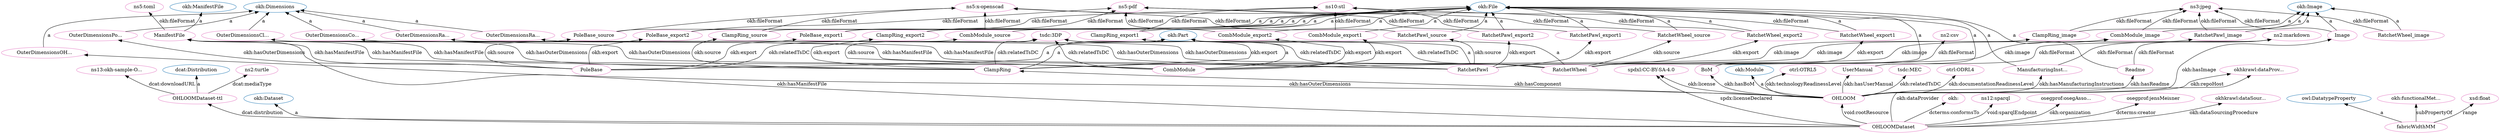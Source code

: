 digraph G {
  rankdir=BT
  node[height=.3]
"http://www.w3.org/ns/dcat#Distribution" [fillcolor="#1f77b4" color="#1f77b4" label="dcat:Distribution"]
"http://w3id.org/oseg/ont/okh#File" [fillcolor="#1f77b4" color="#1f77b4" label="okh:File"]
"http://w3id.org/oseg/ont/okh#Image" [fillcolor="#1f77b4" color="#1f77b4" label="okh:Image"]
"http://w3id.org/oseg/ont/okh#Dataset" [fillcolor="#1f77b4" color="#1f77b4" label="okh:Dataset"]
"http://w3id.org/oseg/ont/okh#Dimensions" [fillcolor="#1f77b4" color="#1f77b4" label="okh:Dimensions"]
"http://w3id.org/oseg/ont/okh#Part" [fillcolor="#1f77b4" color="#1f77b4" label="okh:Part"]
"http://w3id.org/oseg/ont/okh#ManifestFile" [fillcolor="#1f77b4" color="#1f77b4" label="okh:ManifestFile"]
"http://www.w3.org/2002/07/owl#DatatypeProperty" [fillcolor="#1f77b4" color="#1f77b4" label="owl:DatatypeProperty"]
"http://w3id.org/oseg/ont/okh#Module" [fillcolor="#1f77b4" color="#1f77b4" label="okh:Module"]
"http://github.com/iop-alliance/OpenKnowHow/raw/master/res/sample_data/okh-sample-OHLOOM.ttl#CombModule_image" [fillcolor="#e377c2" color="#e377c2" label="CombModule_image"]
"http://github.com/iop-alliance/OpenKnowHow/raw/master/res/sample_data/okh-sample-OHLOOM.ttl#PoleBase_export2" [fillcolor="#e377c2" color="#e377c2" label="PoleBase_export2"]
"http://github.com/iop-alliance/OpenKnowHow/raw/master/res/sample_data/okh-sample-OHLOOM.ttl#PoleBase" [fillcolor="#e377c2" color="#e377c2" label="PoleBase"]
"http://github.com/iop-alliance/OpenKnowHow/raw/master/res/sample_data/okh-sample-OHLOOM.ttl#ManufacturingInstructions" [fillcolor="#e377c2" color="#e377c2" label="ManufacturingInst..."]
"http://github.com/iop-alliance/OpenKnowHow/raw/master/res/sample_data/okh-sample-OHLOOM.ttl#RatchetPawl_image" [fillcolor="#e377c2" color="#e377c2" label="RatchetPawl_image"]
"http://github.com/iop-alliance/OpenKnowHow/raw/master/res/sample_data/okh-sample-OHLOOM.ttl#ClampRing_source" [fillcolor="#e377c2" color="#e377c2" label="ClampRing_source"]
"http://www.iana.org/assignments/media-types/text/markdown" [fillcolor="#e377c2" color="#e377c2" label="ns2:markdown"]
"http://github.com/iop-alliance/OpenKnowHow/raw/master/res/sample_data/okh-sample-OHLOOM.ttl#OuterDimensionsCombModule" [fillcolor="#e377c2" color="#e377c2" label="OuterDimensionsCo..."]
"http://www.iana.org/assignments/media-types/image/jpeg" [fillcolor="#e377c2" color="#e377c2" label="ns3:jpeg"]
"http://github.com/iop-alliance/OpenKnowHow/raw/master/res/sample_data/okh-sample-OHLOOM.ttl#OHLOOMDataset-ttl" [fillcolor="#e377c2" color="#e377c2" label="OHLOOMDataset-ttl"]
"http://github.com/iop-alliance/OpenKnowHow/raw/master/res/sample_data/okh-sample-OHLOOM.ttl#CombModule" [fillcolor="#e377c2" color="#e377c2" label="CombModule"]
"http://github.com/iop-alliance/OpenKnowHow/raw/master/res/sample_data/okh-sample-OHLOOM.ttl#OuterDimensionsClampRing" [fillcolor="#e377c2" color="#e377c2" label="OuterDimensionsCl..."]
"http://spdx.org/licenses/CC-BY-SA-4.0" [fillcolor="#e377c2" color="#e377c2" label="spdxl:CC-BY-SA-4.0"]
"http://github.com/iop-alliance/OpenKnowHow/raw/master/res/sample_data/okh-sample-OHLOOM.ttl#RatchetWheel_export1" [fillcolor="#e377c2" color="#e377c2" label="RatchetWheel_export1"]
"http://github.com/iop-alliance/OpenKnowHow/raw/master/res/sample_data/okh-sample-OHLOOM.ttl#RatchetPawl" [fillcolor="#e377c2" color="#e377c2" label="RatchetPawl"]
"http://www.iana.org/assignments/media-types/application/pdf" [fillcolor="#e377c2" color="#e377c2" label="ns5:pdf"]
"http://github.com/iop-alliance/OpenKnowHow/raw/master/res/sample_data/okh-sample-OHLOOM.ttl#RatchetPawl_export1" [fillcolor="#e377c2" color="#e377c2" label="RatchetPawl_export1"]
"http://github.com/iop-alliance/OpenKnowHow/raw/master/res/sample_data/okh-sample-OHLOOM.ttl#OuterDimensionsPoleBase" [fillcolor="#e377c2" color="#e377c2" label="OuterDimensionsPo..."]
"http://github.com/iop-alliance/OpenKnowHow/raw/master/res/sample_data/okh-sample-OHLOOM.ttl#CombModule_export2" [fillcolor="#e377c2" color="#e377c2" label="CombModule_export2"]
"http://github.com/iop-alliance/OpenKnowHow/raw/master/res/sample_data/okh-sample-OHLOOM.ttl#Readme" [fillcolor="#e377c2" color="#e377c2" label="Readme"]
"http://github.com/iop-alliance/OpenKnowHow/raw/master/res/sample_data/okh-sample-OHLOOM.ttl#RatchetWheel_export2" [fillcolor="#e377c2" color="#e377c2" label="RatchetWheel_export2"]
"http://github.com/iop-alliance/OpenKnowHow/raw/master/res/sample_data/okh-sample-OHLOOM.ttl#OuterDimensionsOHLOOM" [fillcolor="#e377c2" color="#e377c2" label="OuterDimensionsOH..."]
"http://github.com/iop-alliance/OpenKnowHow/raw/master/res/sample_data/okh-sample-OHLOOM.ttl#OHLOOM" [fillcolor="#e377c2" color="#e377c2" label="OHLOOM"]
"http://w3id.org/oseg/ont/okh#" [fillcolor="#e377c2" color="#e377c2" label="okh:"]
"http://github.com/iop-alliance/OpenKnowHow/raw/master/res/sample_data/okh-sample-OHLOOM.ttl#RatchetWheel" [fillcolor="#e377c2" color="#e377c2" label="RatchetWheel"]
"http://github.com/iop-alliance/OpenKnowHow/raw/master/res/sample_data/okh-sample-OHLOOM.ttl#PoleBase_source" [fillcolor="#e377c2" color="#e377c2" label="PoleBase_source"]
"http://www.iana.org/assignments/media-types/application/x-openscad" [fillcolor="#e377c2" color="#e377c2" label="ns5:x-openscad"]
"http://github.com/iop-alliance/OpenKnowHow/raw/master/res/sample_data/okh-sample-OHLOOM.ttl#PoleBase_export1" [fillcolor="#e377c2" color="#e377c2" label="PoleBase_export1"]
"http://github.com/iop-alliance/OpenKnowHow/raw/master/res/sample_data/okh-sample-OHLOOM.ttl#RatchetWheel_source" [fillcolor="#e377c2" color="#e377c2" label="RatchetWheel_source"]
"http://www.iana.org/assignments/media-types/model/stl" [fillcolor="#e377c2" color="#e377c2" label="ns10:stl"]
"http://github.com/iop-alliance/OpenKnowHow/raw/master/res/sample_data/okh-sample-OHLOOM.ttl#CombModule_export1" [fillcolor="#e377c2" color="#e377c2" label="CombModule_export1"]
"http://w3id.org/oseg/ont/okh#functionalMetadata" [fillcolor="#e377c2" color="#e377c2" label="okh:functionalMet..."]
"http://github.com/iop-alliance/OpenKnowHow/raw/master/res/sample_data/okh-sample-OHLOOM.ttl#UserManual" [fillcolor="#e377c2" color="#e377c2" label="UserManual"]
"http://github.com/iop-alliance/OpenKnowHow/raw/master/res/sample_data/okh-sample-OHLOOM.ttl#fabricWidthMM" [fillcolor="#e377c2" color="#e377c2" label="fabricWidthMM"]
"http://github.com/iop-alliance/OpenKnowHow/raw/master/res/sample_data/okh-sample-OHLOOM.ttl#OHLOOMDataset" [fillcolor="#e377c2" color="#e377c2" label="OHLOOMDataset"]
"http://w3id.org/oseg/ont/tsdc/core#3DP" [fillcolor="#e377c2" color="#e377c2" label="tsdc:3DP"]
"http://github.com/iop-alliance/OpenKnowHow/raw/master/res/sample_data/okh-sample-OHLOOM.ttl#OuterDimensionsRatchetWheel" [fillcolor="#e377c2" color="#e377c2" label="OuterDimensionsRa..."]
"http://github.com/iop-alliance/OpenKnowHow/raw/master/res/sample_data/okh-sample-OHLOOM.ttl#OuterDimensionsRatchetPawl" [fillcolor="#e377c2" color="#e377c2" label="OuterDimensionsRa..."]
"http://w3id.org/oseg/ont/okh-krawler#dataProviderGithub" [fillcolor="#e377c2" color="#e377c2" label="okhkrawl:dataProv..."]
"http://github.com/iop-alliance/OpenKnowHow/raw/master/res/sample_data/okh-sample-OHLOOM.ttl#ManifestFile" [fillcolor="#e377c2" color="#e377c2" label="ManifestFile"]
"http://www.iana.org/assignments/media-types/text/turtle" [fillcolor="#e377c2" color="#e377c2" label="ns2:turtle"]
"http://github.com/iop-alliance/OpenKnowHow/raw/master/res/sample_data/okh-sample-OHLOOM.ttl#RatchetPawl_export2" [fillcolor="#e377c2" color="#e377c2" label="RatchetPawl_export2"]
"http://okh.dev.opensourceecology.de/sparql" [fillcolor="#e377c2" color="#e377c2" label="ns12:sparql"]
"https://github.com/iop-alliance/OpenKnowHow/raw/master/res/sample_data/okh-sample-OHLOOM.ttl" [fillcolor="#e377c2" color="#e377c2" label="ns13:okh-sample-O..."]
"http://github.com/iop-alliance/OpenKnowHow/raw/master/res/sample_data/okh-sample-OHLOOM.ttl#Image" [fillcolor="#e377c2" color="#e377c2" label="Image"]
"http://www.w3.org/2001/XMLSchema#float" [fillcolor="#e377c2" color="#e377c2" label="xsd:float"]
"http://www.iana.org/assignments/media-types/application/toml" [fillcolor="#e377c2" color="#e377c2" label="ns5:toml"]
"http://github.com/iop-alliance/OpenKnowHow/raw/master/res/sample_data/okh-sample-OHLOOM.ttl#CombModule_source" [fillcolor="#e377c2" color="#e377c2" label="CombModule_source"]
"http://github.com/iop-alliance/OpenKnowHow/raw/master/res/sample_data/okh-sample-OHLOOM.ttl#ClampRing_image" [fillcolor="#e377c2" color="#e377c2" label="ClampRing_image"]
"http://github.com/iop-alliance/OpenKnowHow/raw/master/res/sample_data/okh-sample-OHLOOM.ttl#BoM" [fillcolor="#e377c2" color="#e377c2" label="BoM"]
"http://github.com/iop-alliance/OpenKnowHow/raw/master/res/sample_data/okh-sample-OHLOOM.ttl#RatchetPawl_source" [fillcolor="#e377c2" color="#e377c2" label="RatchetPawl_source"]
"http://w3id.org/oseg/ont/otrl#OTRL5" [fillcolor="#e377c2" color="#e377c2" label="otrl:OTRL5"]
"http://github.com/iop-alliance/OpenKnowHow/raw/master/res/sample_data/okh-sample-OHLOOM.ttl#ClampRing_export1" [fillcolor="#e377c2" color="#e377c2" label="ClampRing_export1"]
"http://github.com/iop-alliance/OpenKnowHow/raw/master/res/sample_data/okh-sample-OHLOOM.ttl#ClampRing" [fillcolor="#e377c2" color="#e377c2" label="ClampRing"]
"http://w3id.org/oseg/ont/oseg-profiles#osegAssociation" [fillcolor="#e377c2" color="#e377c2" label="osegprof:osegAsso..."]
"http://w3id.org/oseg/ont/oseg-profiles#jensMeisner" [fillcolor="#e377c2" color="#e377c2" label="osegprof:jensMeisner"]
"http://github.com/iop-alliance/OpenKnowHow/raw/master/res/sample_data/okh-sample-OHLOOM.ttl#ClampRing_export2" [fillcolor="#e377c2" color="#e377c2" label="ClampRing_export2"]
"http://w3id.org/oseg/ont/okh-krawler#dataSourcingProcedureManifest" [fillcolor="#e377c2" color="#e377c2" label="okhkrawl:dataSour..."]
"http://w3id.org/oseg/ont/tsdc/core#MEC" [fillcolor="#e377c2" color="#e377c2" label="tsdc:MEC"]
"http://www.iana.org/assignments/media-types/text/csv" [fillcolor="#e377c2" color="#e377c2" label="ns2:csv"]
"http://w3id.org/oseg/ont/otrl#ODRL4" [fillcolor="#e377c2" color="#e377c2" label="otrl:ODRL4"]
"http://github.com/iop-alliance/OpenKnowHow/raw/master/res/sample_data/okh-sample-OHLOOM.ttl#RatchetWheel_image" [fillcolor="#e377c2" color="#e377c2" label="RatchetWheel_image"]
  "http://github.com/iop-alliance/OpenKnowHow/raw/master/res/sample_data/okh-sample-OHLOOM.ttl#CombModule" -> "http://github.com/iop-alliance/OpenKnowHow/raw/master/res/sample_data/okh-sample-OHLOOM.ttl#CombModule_image" [label="okh:image"]
  "http://github.com/iop-alliance/OpenKnowHow/raw/master/res/sample_data/okh-sample-OHLOOM.ttl#PoleBase_export2" -> "http://w3id.org/oseg/ont/okh#File" [label="a"]
  "http://github.com/iop-alliance/OpenKnowHow/raw/master/res/sample_data/okh-sample-OHLOOM.ttl#PoleBase" -> "http://w3id.org/oseg/ont/okh#Part" [label="a"]
  "http://github.com/iop-alliance/OpenKnowHow/raw/master/res/sample_data/okh-sample-OHLOOM.ttl#ManufacturingInstructions" -> "http://w3id.org/oseg/ont/okh#File" [label="a"]
  "http://github.com/iop-alliance/OpenKnowHow/raw/master/res/sample_data/okh-sample-OHLOOM.ttl#RatchetPawl_image" -> "http://w3id.org/oseg/ont/okh#Image" [label="a"]
  "http://github.com/iop-alliance/OpenKnowHow/raw/master/res/sample_data/okh-sample-OHLOOM.ttl#ClampRing_source" -> "http://w3id.org/oseg/ont/okh#File" [label="a"]
  "http://github.com/iop-alliance/OpenKnowHow/raw/master/res/sample_data/okh-sample-OHLOOM.ttl#UserManual" -> "http://www.iana.org/assignments/media-types/text/markdown" [label="okh:fileFormat"]
  "http://github.com/iop-alliance/OpenKnowHow/raw/master/res/sample_data/okh-sample-OHLOOM.ttl#OuterDimensionsCombModule" -> "http://w3id.org/oseg/ont/okh#Dimensions" [label="a"]
  "http://github.com/iop-alliance/OpenKnowHow/raw/master/res/sample_data/okh-sample-OHLOOM.ttl#Image" -> "http://www.iana.org/assignments/media-types/image/jpeg" [label="okh:fileFormat"]
  "http://github.com/iop-alliance/OpenKnowHow/raw/master/res/sample_data/okh-sample-OHLOOM.ttl#OHLOOMDataset-ttl" -> "http://www.w3.org/ns/dcat#Distribution" [label="a"]
  "http://github.com/iop-alliance/OpenKnowHow/raw/master/res/sample_data/okh-sample-OHLOOM.ttl#CombModule" -> "http://w3id.org/oseg/ont/okh#Part" [label="a"]
  "http://github.com/iop-alliance/OpenKnowHow/raw/master/res/sample_data/okh-sample-OHLOOM.ttl#OuterDimensionsClampRing" -> "http://w3id.org/oseg/ont/okh#Dimensions" [label="a"]
  "http://github.com/iop-alliance/OpenKnowHow/raw/master/res/sample_data/okh-sample-OHLOOM.ttl#OHLOOMDataset" -> "http://spdx.org/licenses/CC-BY-SA-4.0" [label="spdx:licenseDeclared"]
  "http://github.com/iop-alliance/OpenKnowHow/raw/master/res/sample_data/okh-sample-OHLOOM.ttl#RatchetWheel" -> "http://github.com/iop-alliance/OpenKnowHow/raw/master/res/sample_data/okh-sample-OHLOOM.ttl#RatchetWheel_export1" [label="okh:export"]
  "http://github.com/iop-alliance/OpenKnowHow/raw/master/res/sample_data/okh-sample-OHLOOM.ttl#RatchetPawl" -> "http://w3id.org/oseg/ont/okh#Part" [label="a"]
  "http://github.com/iop-alliance/OpenKnowHow/raw/master/res/sample_data/okh-sample-OHLOOM.ttl#RatchetWheel_export2" -> "http://www.iana.org/assignments/media-types/application/pdf" [label="okh:fileFormat"]
  "http://github.com/iop-alliance/OpenKnowHow/raw/master/res/sample_data/okh-sample-OHLOOM.ttl#RatchetPawl" -> "http://github.com/iop-alliance/OpenKnowHow/raw/master/res/sample_data/okh-sample-OHLOOM.ttl#RatchetPawl_export1" [label="okh:export"]
  "http://github.com/iop-alliance/OpenKnowHow/raw/master/res/sample_data/okh-sample-OHLOOM.ttl#PoleBase" -> "http://github.com/iop-alliance/OpenKnowHow/raw/master/res/sample_data/okh-sample-OHLOOM.ttl#OuterDimensionsPoleBase" [label="okh:hasOuterDimensions"]
  "http://github.com/iop-alliance/OpenKnowHow/raw/master/res/sample_data/okh-sample-OHLOOM.ttl#CombModule" -> "http://github.com/iop-alliance/OpenKnowHow/raw/master/res/sample_data/okh-sample-OHLOOM.ttl#CombModule_export2" [label="okh:export"]
  "http://github.com/iop-alliance/OpenKnowHow/raw/master/res/sample_data/okh-sample-OHLOOM.ttl#CombModule_export2" -> "http://www.iana.org/assignments/media-types/application/pdf" [label="okh:fileFormat"]
  "http://github.com/iop-alliance/OpenKnowHow/raw/master/res/sample_data/okh-sample-OHLOOM.ttl#RatchetWheel" -> "http://github.com/iop-alliance/OpenKnowHow/raw/master/res/sample_data/okh-sample-OHLOOM.ttl#CombModule_image" [label="okh:image"]
  "http://github.com/iop-alliance/OpenKnowHow/raw/master/res/sample_data/okh-sample-OHLOOM.ttl#CombModule_image" -> "http://www.iana.org/assignments/media-types/image/jpeg" [label="okh:fileFormat"]
  "http://github.com/iop-alliance/OpenKnowHow/raw/master/res/sample_data/okh-sample-OHLOOM.ttl#Readme" -> "http://w3id.org/oseg/ont/okh#File" [label="a"]
  "http://github.com/iop-alliance/OpenKnowHow/raw/master/res/sample_data/okh-sample-OHLOOM.ttl#PoleBase" -> "http://github.com/iop-alliance/OpenKnowHow/raw/master/res/sample_data/okh-sample-OHLOOM.ttl#PoleBase_export2" [label="okh:export"]
  "http://github.com/iop-alliance/OpenKnowHow/raw/master/res/sample_data/okh-sample-OHLOOM.ttl#RatchetWheel" -> "http://github.com/iop-alliance/OpenKnowHow/raw/master/res/sample_data/okh-sample-OHLOOM.ttl#RatchetWheel_export2" [label="okh:export"]
  "http://github.com/iop-alliance/OpenKnowHow/raw/master/res/sample_data/okh-sample-OHLOOM.ttl#OHLOOM" -> "http://github.com/iop-alliance/OpenKnowHow/raw/master/res/sample_data/okh-sample-OHLOOM.ttl#OuterDimensionsOHLOOM" [label="okh:hasOuterDimensions"]
  "http://github.com/iop-alliance/OpenKnowHow/raw/master/res/sample_data/okh-sample-OHLOOM.ttl#OHLOOM" -> "http://w3id.org/oseg/ont/okh#Module" [label="a"]
  "http://github.com/iop-alliance/OpenKnowHow/raw/master/res/sample_data/okh-sample-OHLOOM.ttl#OuterDimensionsOHLOOM" -> "http://w3id.org/oseg/ont/okh#Dimensions" [label="a"]
  "http://github.com/iop-alliance/OpenKnowHow/raw/master/res/sample_data/okh-sample-OHLOOM.ttl#ClampRing" -> "http://github.com/iop-alliance/OpenKnowHow/raw/master/res/sample_data/okh-sample-OHLOOM.ttl#ClampRing_source" [label="okh:source"]
  "http://github.com/iop-alliance/OpenKnowHow/raw/master/res/sample_data/okh-sample-OHLOOM.ttl#OHLOOMDataset" -> "http://w3id.org/oseg/ont/okh#" [label="dcterms:conformsTo"]
  "http://github.com/iop-alliance/OpenKnowHow/raw/master/res/sample_data/okh-sample-OHLOOM.ttl#RatchetPawl" -> "http://github.com/iop-alliance/OpenKnowHow/raw/master/res/sample_data/okh-sample-OHLOOM.ttl#RatchetPawl_image" [label="okh:image"]
  "http://github.com/iop-alliance/OpenKnowHow/raw/master/res/sample_data/okh-sample-OHLOOM.ttl#RatchetWheel" -> "http://w3id.org/oseg/ont/okh#Part" [label="a"]
  "http://github.com/iop-alliance/OpenKnowHow/raw/master/res/sample_data/okh-sample-OHLOOM.ttl#RatchetWheel_image" -> "http://www.iana.org/assignments/media-types/image/jpeg" [label="okh:fileFormat"]
  "http://github.com/iop-alliance/OpenKnowHow/raw/master/res/sample_data/okh-sample-OHLOOM.ttl#OHLOOMDataset" -> "http://github.com/iop-alliance/OpenKnowHow/raw/master/res/sample_data/okh-sample-OHLOOM.ttl#OHLOOMDataset-ttl" [label="dcat:distribution"]
  "http://github.com/iop-alliance/OpenKnowHow/raw/master/res/sample_data/okh-sample-OHLOOM.ttl#PoleBase" -> "http://github.com/iop-alliance/OpenKnowHow/raw/master/res/sample_data/okh-sample-OHLOOM.ttl#PoleBase_source" [label="okh:source"]
  "http://github.com/iop-alliance/OpenKnowHow/raw/master/res/sample_data/okh-sample-OHLOOM.ttl#CombModule_source" -> "http://www.iana.org/assignments/media-types/application/x-openscad" [label="okh:fileFormat"]
  "http://github.com/iop-alliance/OpenKnowHow/raw/master/res/sample_data/okh-sample-OHLOOM.ttl#PoleBase_export1" -> "http://w3id.org/oseg/ont/okh#File" [label="a"]
  "http://github.com/iop-alliance/OpenKnowHow/raw/master/res/sample_data/okh-sample-OHLOOM.ttl#RatchetWheel_source" -> "http://w3id.org/oseg/ont/okh#File" [label="a"]
  "http://github.com/iop-alliance/OpenKnowHow/raw/master/res/sample_data/okh-sample-OHLOOM.ttl#PoleBase_export1" -> "http://www.iana.org/assignments/media-types/model/stl" [label="okh:fileFormat"]
  "http://github.com/iop-alliance/OpenKnowHow/raw/master/res/sample_data/okh-sample-OHLOOM.ttl#PoleBase_source" -> "http://www.iana.org/assignments/media-types/application/x-openscad" [label="okh:fileFormat"]
  "http://github.com/iop-alliance/OpenKnowHow/raw/master/res/sample_data/okh-sample-OHLOOM.ttl#CombModule_export1" -> "http://w3id.org/oseg/ont/okh#File" [label="a"]
  "http://github.com/iop-alliance/OpenKnowHow/raw/master/res/sample_data/okh-sample-OHLOOM.ttl#fabricWidthMM" -> "http://w3id.org/oseg/ont/okh#functionalMetadata" [label="subPropertyOf"]
  "http://github.com/iop-alliance/OpenKnowHow/raw/master/res/sample_data/okh-sample-OHLOOM.ttl#UserManual" -> "http://w3id.org/oseg/ont/okh#File" [label="a"]
  "http://github.com/iop-alliance/OpenKnowHow/raw/master/res/sample_data/okh-sample-OHLOOM.ttl#CombModule" -> "http://github.com/iop-alliance/OpenKnowHow/raw/master/res/sample_data/okh-sample-OHLOOM.ttl#OuterDimensionsCombModule" [label="okh:hasOuterDimensions"]
  "http://github.com/iop-alliance/OpenKnowHow/raw/master/res/sample_data/okh-sample-OHLOOM.ttl#RatchetWheel_export2" -> "http://w3id.org/oseg/ont/okh#File" [label="a"]
  "http://github.com/iop-alliance/OpenKnowHow/raw/master/res/sample_data/okh-sample-OHLOOM.ttl#CombModule" -> "http://github.com/iop-alliance/OpenKnowHow/raw/master/res/sample_data/okh-sample-OHLOOM.ttl#CombModule_export1" [label="okh:export"]
  "http://github.com/iop-alliance/OpenKnowHow/raw/master/res/sample_data/okh-sample-OHLOOM.ttl#fabricWidthMM" -> "http://www.w3.org/2002/07/owl#DatatypeProperty" [label="a"]
  "http://github.com/iop-alliance/OpenKnowHow/raw/master/res/sample_data/okh-sample-OHLOOM.ttl#OHLOOMDataset" -> "http://w3id.org/oseg/ont/okh#Dataset" [label="a"]
  "http://github.com/iop-alliance/OpenKnowHow/raw/master/res/sample_data/okh-sample-OHLOOM.ttl#ClampRing" -> "http://w3id.org/oseg/ont/tsdc/core#3DP" [label="okh:relatedTsDC"]
  "http://github.com/iop-alliance/OpenKnowHow/raw/master/res/sample_data/okh-sample-OHLOOM.ttl#CombModule_export2" -> "http://w3id.org/oseg/ont/okh#File" [label="a"]
  "http://github.com/iop-alliance/OpenKnowHow/raw/master/res/sample_data/okh-sample-OHLOOM.ttl#OuterDimensionsRatchetWheel" -> "http://w3id.org/oseg/ont/okh#Dimensions" [label="a"]
  "http://github.com/iop-alliance/OpenKnowHow/raw/master/res/sample_data/okh-sample-OHLOOM.ttl#RatchetPawl" -> "http://github.com/iop-alliance/OpenKnowHow/raw/master/res/sample_data/okh-sample-OHLOOM.ttl#OuterDimensionsRatchetPawl" [label="okh:hasOuterDimensions"]
  "http://github.com/iop-alliance/OpenKnowHow/raw/master/res/sample_data/okh-sample-OHLOOM.ttl#OHLOOM" -> "http://spdx.org/licenses/CC-BY-SA-4.0" [label="okh:license"]
  "http://github.com/iop-alliance/OpenKnowHow/raw/master/res/sample_data/okh-sample-OHLOOM.ttl#OHLOOM" -> "http://w3id.org/oseg/ont/okh-krawler#dataProviderGithub" [label="okh:repoHost"]
  "http://github.com/iop-alliance/OpenKnowHow/raw/master/res/sample_data/okh-sample-OHLOOM.ttl#RatchetWheel" -> "http://github.com/iop-alliance/OpenKnowHow/raw/master/res/sample_data/okh-sample-OHLOOM.ttl#RatchetWheel_source" [label="okh:source"]
  "http://github.com/iop-alliance/OpenKnowHow/raw/master/res/sample_data/okh-sample-OHLOOM.ttl#ManifestFile" -> "http://w3id.org/oseg/ont/okh#ManifestFile" [label="a"]
  "http://github.com/iop-alliance/OpenKnowHow/raw/master/res/sample_data/okh-sample-OHLOOM.ttl#ClampRing_export2" -> "http://www.iana.org/assignments/media-types/application/pdf" [label="okh:fileFormat"]
  "http://github.com/iop-alliance/OpenKnowHow/raw/master/res/sample_data/okh-sample-OHLOOM.ttl#RatchetPawl_export2" -> "http://www.iana.org/assignments/media-types/application/pdf" [label="okh:fileFormat"]
  "http://github.com/iop-alliance/OpenKnowHow/raw/master/res/sample_data/okh-sample-OHLOOM.ttl#RatchetWheel" -> "http://github.com/iop-alliance/OpenKnowHow/raw/master/res/sample_data/okh-sample-OHLOOM.ttl#OuterDimensionsRatchetWheel" [label="okh:hasOuterDimensions"]
  "http://github.com/iop-alliance/OpenKnowHow/raw/master/res/sample_data/okh-sample-OHLOOM.ttl#OHLOOMDataset-ttl" -> "http://www.iana.org/assignments/media-types/text/turtle" [label="dcat:mediaType"]
  "http://github.com/iop-alliance/OpenKnowHow/raw/master/res/sample_data/okh-sample-OHLOOM.ttl#RatchetPawl" -> "http://w3id.org/oseg/ont/tsdc/core#3DP" [label="okh:relatedTsDC"]
  "http://github.com/iop-alliance/OpenKnowHow/raw/master/res/sample_data/okh-sample-OHLOOM.ttl#RatchetPawl" -> "http://github.com/iop-alliance/OpenKnowHow/raw/master/res/sample_data/okh-sample-OHLOOM.ttl#RatchetPawl_export2" [label="okh:export"]
  "http://github.com/iop-alliance/OpenKnowHow/raw/master/res/sample_data/okh-sample-OHLOOM.ttl#OHLOOMDataset" -> "http://okh.dev.opensourceecology.de/sparql" [label="void:sparqlEndpoint"]
  "http://github.com/iop-alliance/OpenKnowHow/raw/master/res/sample_data/okh-sample-OHLOOM.ttl#CombModule_export1" -> "http://www.iana.org/assignments/media-types/model/stl" [label="okh:fileFormat"]
  "http://github.com/iop-alliance/OpenKnowHow/raw/master/res/sample_data/okh-sample-OHLOOM.ttl#OHLOOMDataset-ttl" -> "https://github.com/iop-alliance/OpenKnowHow/raw/master/res/sample_data/okh-sample-OHLOOM.ttl" [label="dcat:downloadURL"]
  "http://github.com/iop-alliance/OpenKnowHow/raw/master/res/sample_data/okh-sample-OHLOOM.ttl#Image" -> "http://w3id.org/oseg/ont/okh#Image" [label="a"]
  "http://github.com/iop-alliance/OpenKnowHow/raw/master/res/sample_data/okh-sample-OHLOOM.ttl#ClampRing_source" -> "http://www.iana.org/assignments/media-types/application/x-openscad" [label="okh:fileFormat"]
  "http://github.com/iop-alliance/OpenKnowHow/raw/master/res/sample_data/okh-sample-OHLOOM.ttl#OuterDimensionsPoleBase" -> "http://w3id.org/oseg/ont/okh#Dimensions" [label="a"]
  "http://github.com/iop-alliance/OpenKnowHow/raw/master/res/sample_data/okh-sample-OHLOOM.ttl#PoleBase" -> "http://github.com/iop-alliance/OpenKnowHow/raw/master/res/sample_data/okh-sample-OHLOOM.ttl#ManifestFile" [label="okh:hasManifestFile"]
  "http://github.com/iop-alliance/OpenKnowHow/raw/master/res/sample_data/okh-sample-OHLOOM.ttl#RatchetWheel_export1" -> "http://w3id.org/oseg/ont/okh#File" [label="a"]
  "http://github.com/iop-alliance/OpenKnowHow/raw/master/res/sample_data/okh-sample-OHLOOM.ttl#RatchetWheel" -> "http://w3id.org/oseg/ont/tsdc/core#3DP" [label="okh:relatedTsDC"]
  "http://github.com/iop-alliance/OpenKnowHow/raw/master/res/sample_data/okh-sample-OHLOOM.ttl#OHLOOMDataset" -> "http://github.com/iop-alliance/OpenKnowHow/raw/master/res/sample_data/okh-sample-OHLOOM.ttl#ManifestFile" [label="okh:hasManifestFile"]
  "http://github.com/iop-alliance/OpenKnowHow/raw/master/res/sample_data/okh-sample-OHLOOM.ttl#OHLOOM" -> "http://github.com/iop-alliance/OpenKnowHow/raw/master/res/sample_data/okh-sample-OHLOOM.ttl#ManufacturingInstructions" [label="okh:hasManufacturingInstructions"]
  "http://github.com/iop-alliance/OpenKnowHow/raw/master/res/sample_data/okh-sample-OHLOOM.ttl#OHLOOM" -> "http://github.com/iop-alliance/OpenKnowHow/raw/master/res/sample_data/okh-sample-OHLOOM.ttl#UserManual" [label="okh:hasUserManual"]
  "http://github.com/iop-alliance/OpenKnowHow/raw/master/res/sample_data/okh-sample-OHLOOM.ttl#RatchetPawl_export2" -> "http://w3id.org/oseg/ont/okh#File" [label="a"]
  "http://github.com/iop-alliance/OpenKnowHow/raw/master/res/sample_data/okh-sample-OHLOOM.ttl#ClampRing" -> "http://github.com/iop-alliance/OpenKnowHow/raw/master/res/sample_data/okh-sample-OHLOOM.ttl#ManifestFile" [label="okh:hasManifestFile"]
  "http://github.com/iop-alliance/OpenKnowHow/raw/master/res/sample_data/okh-sample-OHLOOM.ttl#RatchetPawl_image" -> "http://www.iana.org/assignments/media-types/image/jpeg" [label="okh:fileFormat"]
  "http://github.com/iop-alliance/OpenKnowHow/raw/master/res/sample_data/okh-sample-OHLOOM.ttl#fabricWidthMM" -> "http://www.w3.org/2001/XMLSchema#float" [label="range"]
  "http://github.com/iop-alliance/OpenKnowHow/raw/master/res/sample_data/okh-sample-OHLOOM.ttl#ManifestFile" -> "http://www.iana.org/assignments/media-types/application/toml" [label="okh:fileFormat"]
  "http://github.com/iop-alliance/OpenKnowHow/raw/master/res/sample_data/okh-sample-OHLOOM.ttl#OHLOOM" -> "http://github.com/iop-alliance/OpenKnowHow/raw/master/res/sample_data/okh-sample-OHLOOM.ttl#Image" [label="okh:hasImage"]
  "http://github.com/iop-alliance/OpenKnowHow/raw/master/res/sample_data/okh-sample-OHLOOM.ttl#CombModule" -> "http://github.com/iop-alliance/OpenKnowHow/raw/master/res/sample_data/okh-sample-OHLOOM.ttl#CombModule_source" [label="okh:source"]
  "http://github.com/iop-alliance/OpenKnowHow/raw/master/res/sample_data/okh-sample-OHLOOM.ttl#PoleBase" -> "http://github.com/iop-alliance/OpenKnowHow/raw/master/res/sample_data/okh-sample-OHLOOM.ttl#PoleBase_export1" [label="okh:export"]
  "http://github.com/iop-alliance/OpenKnowHow/raw/master/res/sample_data/okh-sample-OHLOOM.ttl#PoleBase" -> "http://w3id.org/oseg/ont/tsdc/core#3DP" [label="okh:relatedTsDC"]
  "http://github.com/iop-alliance/OpenKnowHow/raw/master/res/sample_data/okh-sample-OHLOOM.ttl#ClampRing" -> "http://github.com/iop-alliance/OpenKnowHow/raw/master/res/sample_data/okh-sample-OHLOOM.ttl#ClampRing_image" [label="okh:image"]
  "http://github.com/iop-alliance/OpenKnowHow/raw/master/res/sample_data/okh-sample-OHLOOM.ttl#OHLOOM" -> "http://github.com/iop-alliance/OpenKnowHow/raw/master/res/sample_data/okh-sample-OHLOOM.ttl#BoM" [label="okh:hasBoM"]
  "http://github.com/iop-alliance/OpenKnowHow/raw/master/res/sample_data/okh-sample-OHLOOM.ttl#RatchetPawl_source" -> "http://w3id.org/oseg/ont/okh#File" [label="a"]
  "http://github.com/iop-alliance/OpenKnowHow/raw/master/res/sample_data/okh-sample-OHLOOM.ttl#ClampRing" -> "http://github.com/iop-alliance/OpenKnowHow/raw/master/res/sample_data/okh-sample-OHLOOM.ttl#OuterDimensionsClampRing" [label="okh:hasOuterDimensions"]
  "http://github.com/iop-alliance/OpenKnowHow/raw/master/res/sample_data/okh-sample-OHLOOM.ttl#CombModule" -> "http://w3id.org/oseg/ont/tsdc/core#3DP" [label="okh:relatedTsDC"]
  "http://github.com/iop-alliance/OpenKnowHow/raw/master/res/sample_data/okh-sample-OHLOOM.ttl#RatchetPawl" -> "http://github.com/iop-alliance/OpenKnowHow/raw/master/res/sample_data/okh-sample-OHLOOM.ttl#ManifestFile" [label="okh:hasManifestFile"]
  "http://github.com/iop-alliance/OpenKnowHow/raw/master/res/sample_data/okh-sample-OHLOOM.ttl#ClampRing_image" -> "http://www.iana.org/assignments/media-types/image/jpeg" [label="okh:fileFormat"]
  "http://github.com/iop-alliance/OpenKnowHow/raw/master/res/sample_data/okh-sample-OHLOOM.ttl#OHLOOM" -> "http://w3id.org/oseg/ont/otrl#OTRL5" [label="okh:technologyReadinessLevel"]
  "http://github.com/iop-alliance/OpenKnowHow/raw/master/res/sample_data/okh-sample-OHLOOM.ttl#RatchetPawl_export1" -> "http://www.iana.org/assignments/media-types/model/stl" [label="okh:fileFormat"]
  "http://github.com/iop-alliance/OpenKnowHow/raw/master/res/sample_data/okh-sample-OHLOOM.ttl#ClampRing" -> "http://github.com/iop-alliance/OpenKnowHow/raw/master/res/sample_data/okh-sample-OHLOOM.ttl#ClampRing_export1" [label="okh:export"]
  "http://github.com/iop-alliance/OpenKnowHow/raw/master/res/sample_data/okh-sample-OHLOOM.ttl#ClampRing" -> "http://w3id.org/oseg/ont/okh#Part" [label="a"]
  "http://github.com/iop-alliance/OpenKnowHow/raw/master/res/sample_data/okh-sample-OHLOOM.ttl#OHLOOMDataset" -> "http://w3id.org/oseg/ont/oseg-profiles#osegAssociation" [label="okh:organization"]
  "http://github.com/iop-alliance/OpenKnowHow/raw/master/res/sample_data/okh-sample-OHLOOM.ttl#RatchetPawl_export1" -> "http://w3id.org/oseg/ont/okh#File" [label="a"]
  "http://github.com/iop-alliance/OpenKnowHow/raw/master/res/sample_data/okh-sample-OHLOOM.ttl#PoleBase_source" -> "http://w3id.org/oseg/ont/okh#File" [label="a"]
  "http://github.com/iop-alliance/OpenKnowHow/raw/master/res/sample_data/okh-sample-OHLOOM.ttl#RatchetWheel_export1" -> "http://www.iana.org/assignments/media-types/model/stl" [label="okh:fileFormat"]
  "http://github.com/iop-alliance/OpenKnowHow/raw/master/res/sample_data/okh-sample-OHLOOM.ttl#RatchetWheel_source" -> "http://www.iana.org/assignments/media-types/application/x-openscad" [label="okh:fileFormat"]
  "http://github.com/iop-alliance/OpenKnowHow/raw/master/res/sample_data/okh-sample-OHLOOM.ttl#OuterDimensionsRatchetPawl" -> "http://w3id.org/oseg/ont/okh#Dimensions" [label="a"]
  "http://github.com/iop-alliance/OpenKnowHow/raw/master/res/sample_data/okh-sample-OHLOOM.ttl#RatchetWheel" -> "http://github.com/iop-alliance/OpenKnowHow/raw/master/res/sample_data/okh-sample-OHLOOM.ttl#ManifestFile" [label="okh:hasManifestFile"]
  "http://github.com/iop-alliance/OpenKnowHow/raw/master/res/sample_data/okh-sample-OHLOOM.ttl#OHLOOM" -> "http://github.com/iop-alliance/OpenKnowHow/raw/master/res/sample_data/okh-sample-OHLOOM.ttl#ClampRing" [label="okh:hasComponent"]
  "http://github.com/iop-alliance/OpenKnowHow/raw/master/res/sample_data/okh-sample-OHLOOM.ttl#PoleBase_export2" -> "http://www.iana.org/assignments/media-types/application/pdf" [label="okh:fileFormat"]
  "http://github.com/iop-alliance/OpenKnowHow/raw/master/res/sample_data/okh-sample-OHLOOM.ttl#OHLOOMDataset" -> "http://w3id.org/oseg/ont/oseg-profiles#jensMeisner" [label="dcterms:creator"]
  "http://github.com/iop-alliance/OpenKnowHow/raw/master/res/sample_data/okh-sample-OHLOOM.ttl#ClampRing" -> "http://github.com/iop-alliance/OpenKnowHow/raw/master/res/sample_data/okh-sample-OHLOOM.ttl#ClampRing_export2" [label="okh:export"]
  "http://github.com/iop-alliance/OpenKnowHow/raw/master/res/sample_data/okh-sample-OHLOOM.ttl#OHLOOMDataset" -> "http://w3id.org/oseg/ont/okh-krawler#dataSourcingProcedureManifest" [label="okh:dataSourcingProcedure"]
  "http://github.com/iop-alliance/OpenKnowHow/raw/master/res/sample_data/okh-sample-OHLOOM.ttl#OHLOOM" -> "http://github.com/iop-alliance/OpenKnowHow/raw/master/res/sample_data/okh-sample-OHLOOM.ttl#Readme" [label="okh:hasReadme"]
  "http://github.com/iop-alliance/OpenKnowHow/raw/master/res/sample_data/okh-sample-OHLOOM.ttl#ClampRing_export2" -> "http://w3id.org/oseg/ont/okh#File" [label="a"]
  "http://github.com/iop-alliance/OpenKnowHow/raw/master/res/sample_data/okh-sample-OHLOOM.ttl#OHLOOM" -> "http://w3id.org/oseg/ont/tsdc/core#MEC" [label="okh:relatedTsDC"]
  "http://github.com/iop-alliance/OpenKnowHow/raw/master/res/sample_data/okh-sample-OHLOOM.ttl#ClampRing_export1" -> "http://w3id.org/oseg/ont/okh#File" [label="a"]
  "http://github.com/iop-alliance/OpenKnowHow/raw/master/res/sample_data/okh-sample-OHLOOM.ttl#CombModule_image" -> "http://w3id.org/oseg/ont/okh#Image" [label="a"]
  "http://github.com/iop-alliance/OpenKnowHow/raw/master/res/sample_data/okh-sample-OHLOOM.ttl#ClampRing_export1" -> "http://www.iana.org/assignments/media-types/model/stl" [label="okh:fileFormat"]
  "http://github.com/iop-alliance/OpenKnowHow/raw/master/res/sample_data/okh-sample-OHLOOM.ttl#OHLOOMDataset" -> "http://w3id.org/oseg/ont/okh-krawler#dataProviderGithub" [label="okh:dataProvider"]
  "http://github.com/iop-alliance/OpenKnowHow/raw/master/res/sample_data/okh-sample-OHLOOM.ttl#RatchetPawl" -> "http://github.com/iop-alliance/OpenKnowHow/raw/master/res/sample_data/okh-sample-OHLOOM.ttl#RatchetPawl_source" [label="okh:source"]
  "http://github.com/iop-alliance/OpenKnowHow/raw/master/res/sample_data/okh-sample-OHLOOM.ttl#OHLOOMDataset" -> "http://github.com/iop-alliance/OpenKnowHow/raw/master/res/sample_data/okh-sample-OHLOOM.ttl#OHLOOM" [label="void:rootResource"]
  "http://github.com/iop-alliance/OpenKnowHow/raw/master/res/sample_data/okh-sample-OHLOOM.ttl#BoM" -> "http://w3id.org/oseg/ont/okh#File" [label="a"]
  "http://github.com/iop-alliance/OpenKnowHow/raw/master/res/sample_data/okh-sample-OHLOOM.ttl#BoM" -> "http://www.iana.org/assignments/media-types/text/csv" [label="okh:fileFormat"]
  "http://github.com/iop-alliance/OpenKnowHow/raw/master/res/sample_data/okh-sample-OHLOOM.ttl#Readme" -> "http://www.iana.org/assignments/media-types/text/markdown" [label="okh:fileFormat"]
  "http://github.com/iop-alliance/OpenKnowHow/raw/master/res/sample_data/okh-sample-OHLOOM.ttl#ClampRing_image" -> "http://w3id.org/oseg/ont/okh#Image" [label="a"]
  "http://github.com/iop-alliance/OpenKnowHow/raw/master/res/sample_data/okh-sample-OHLOOM.ttl#OHLOOM" -> "http://w3id.org/oseg/ont/otrl#ODRL4" [label="okh:documentationReadinessLevel"]
  "http://github.com/iop-alliance/OpenKnowHow/raw/master/res/sample_data/okh-sample-OHLOOM.ttl#CombModule" -> "http://github.com/iop-alliance/OpenKnowHow/raw/master/res/sample_data/okh-sample-OHLOOM.ttl#ManifestFile" [label="okh:hasManifestFile"]
  "http://github.com/iop-alliance/OpenKnowHow/raw/master/res/sample_data/okh-sample-OHLOOM.ttl#RatchetWheel_image" -> "http://w3id.org/oseg/ont/okh#Image" [label="a"]
  "http://github.com/iop-alliance/OpenKnowHow/raw/master/res/sample_data/okh-sample-OHLOOM.ttl#ManufacturingInstructions" -> "http://www.iana.org/assignments/media-types/text/markdown" [label="okh:fileFormat"]
  "http://github.com/iop-alliance/OpenKnowHow/raw/master/res/sample_data/okh-sample-OHLOOM.ttl#CombModule_source" -> "http://w3id.org/oseg/ont/okh#File" [label="a"]
  "http://github.com/iop-alliance/OpenKnowHow/raw/master/res/sample_data/okh-sample-OHLOOM.ttl#RatchetPawl_source" -> "http://www.iana.org/assignments/media-types/application/x-openscad" [label="okh:fileFormat"]
}
